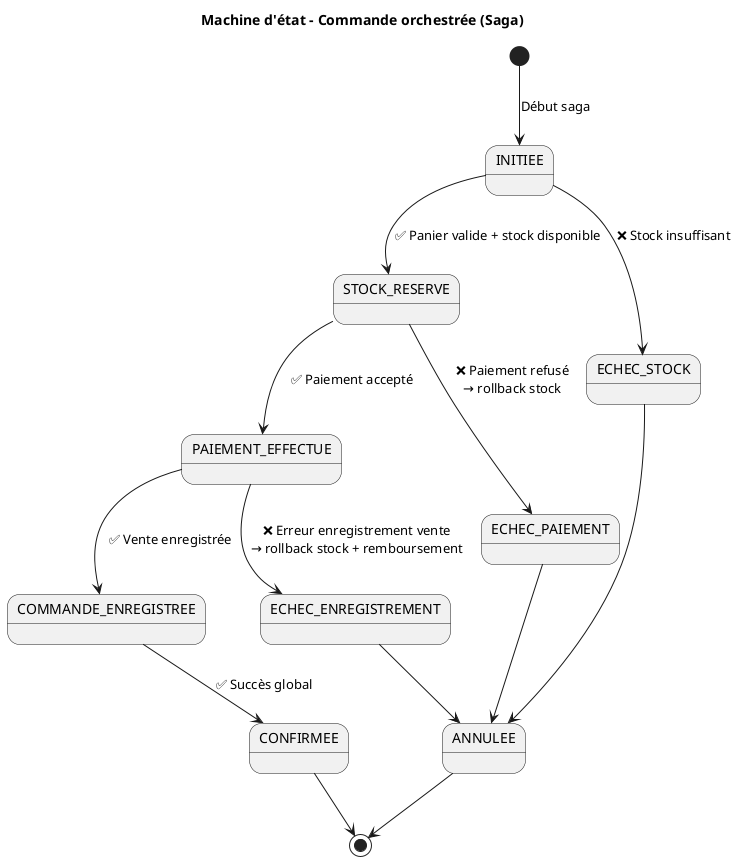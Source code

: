 @startuml
title Machine d'état – Commande orchestrée (Saga)

[*] --> INITIEE : Début saga

INITIEE --> STOCK_RESERVE : ✅ Panier valide + stock disponible
STOCK_RESERVE --> PAIEMENT_EFFECTUE : ✅ Paiement accepté
PAIEMENT_EFFECTUE --> COMMANDE_ENREGISTREE : ✅ Vente enregistrée
COMMANDE_ENREGISTREE --> CONFIRMEE : ✅ Succès global

' 💥 Transitions d’échec avec rollback
INITIEE --> ECHEC_STOCK : ❌ Stock insuffisant
STOCK_RESERVE --> ECHEC_PAIEMENT : ❌ Paiement refusé\n→ rollback stock
PAIEMENT_EFFECTUE --> ECHEC_ENREGISTREMENT : ❌ Erreur enregistrement vente\n→ rollback stock + remboursement

' 🔚 États terminaux
ECHEC_STOCK --> ANNULEE
ECHEC_PAIEMENT --> ANNULEE
ECHEC_ENREGISTREMENT --> ANNULEE

CONFIRMEE --> [*]
ANNULEE --> [*]

@enduml
